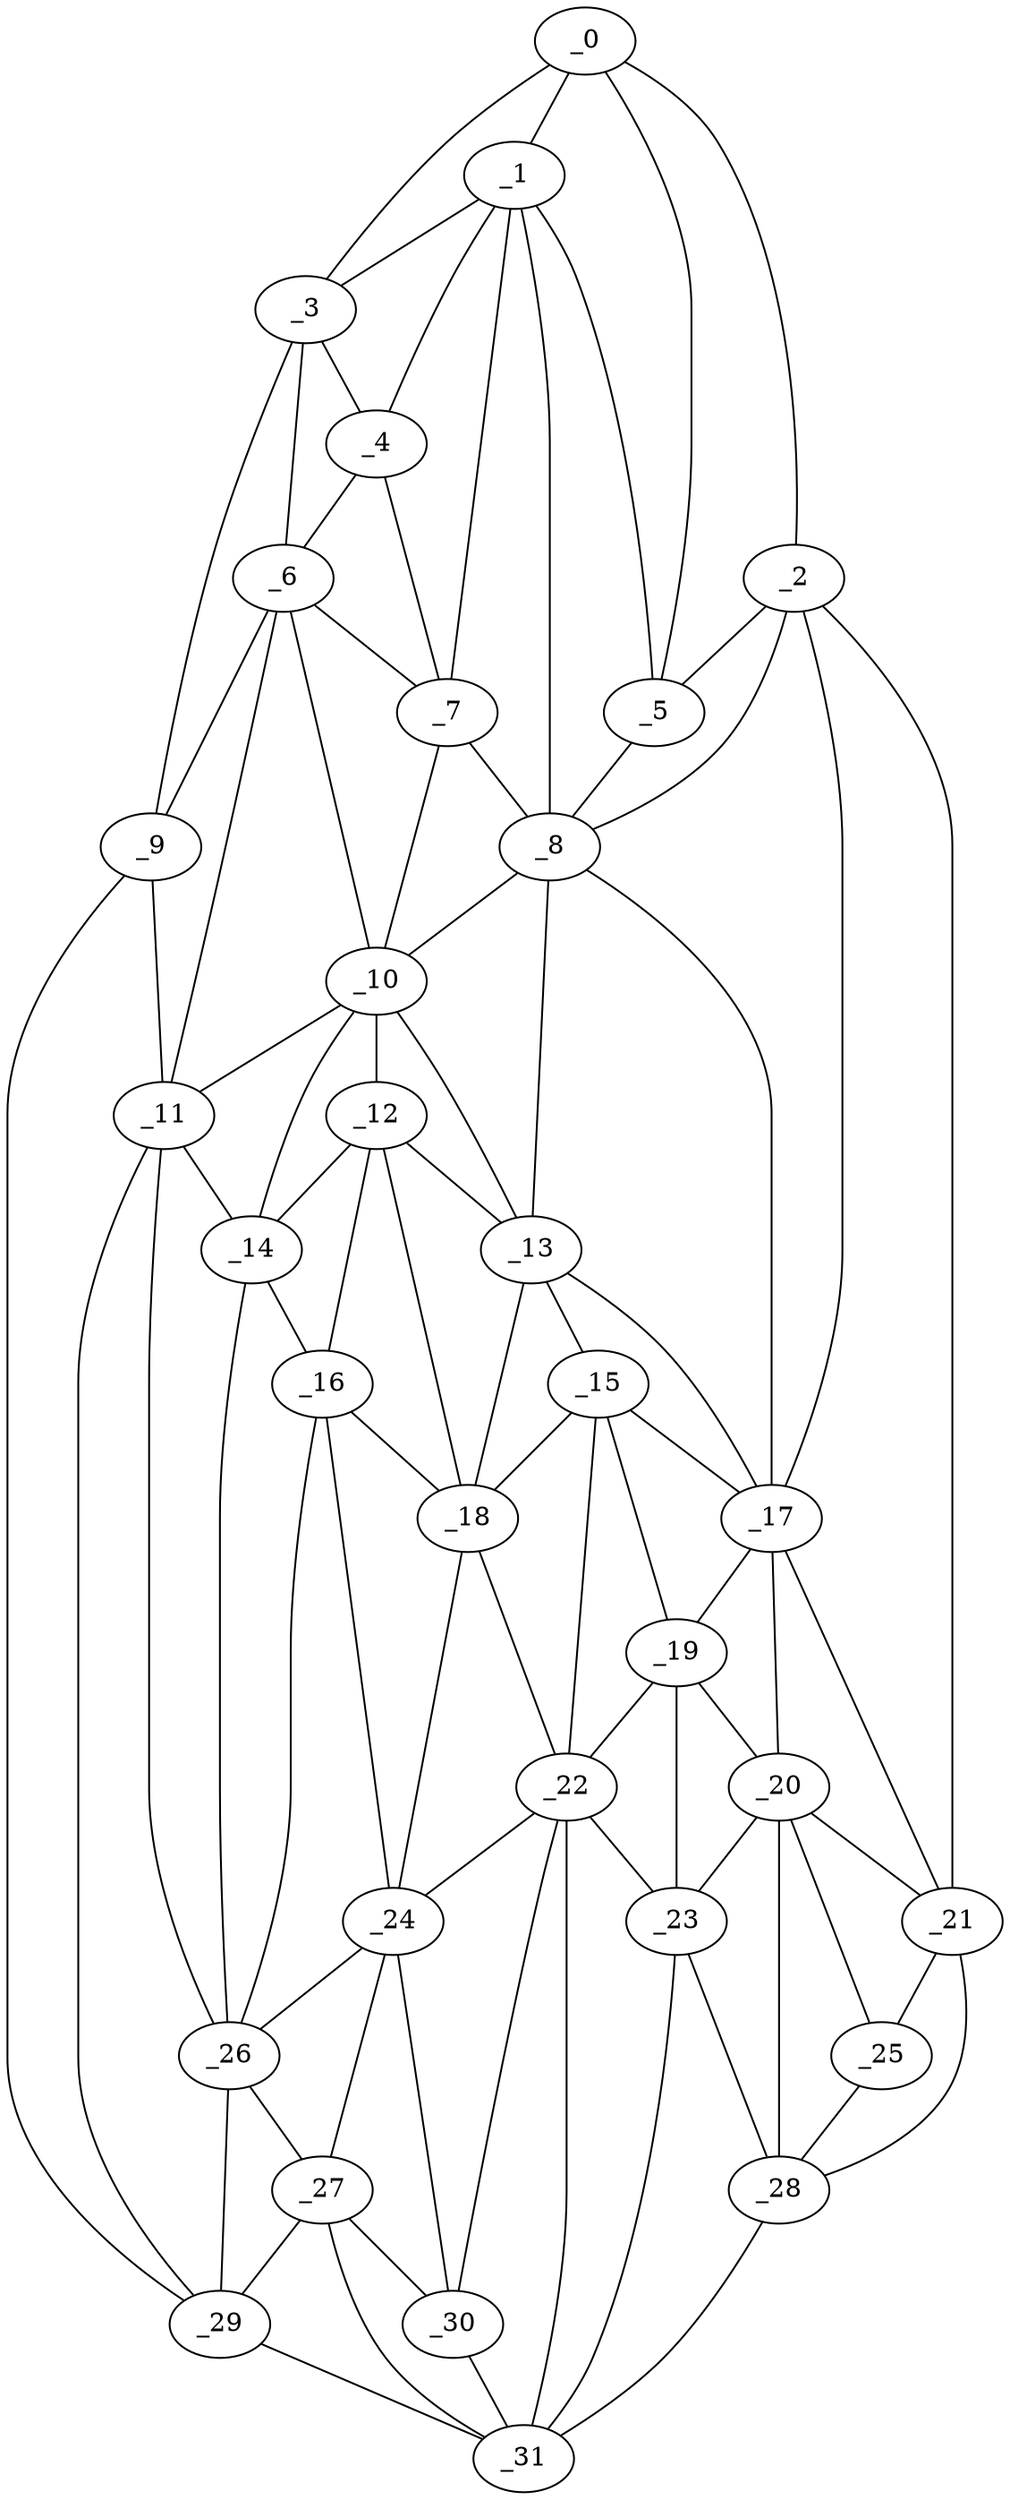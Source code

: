 graph "obj58__150.gxl" {
	_0	 [x=22,
		y=71];
	_1	 [x=23,
		y=66];
	_0 -- _1	 [valence=2];
	_2	 [x=26,
		y=84];
	_0 -- _2	 [valence=1];
	_3	 [x=28,
		y=11];
	_0 -- _3	 [valence=1];
	_5	 [x=30,
		y=76];
	_0 -- _5	 [valence=2];
	_1 -- _3	 [valence=2];
	_4	 [x=30,
		y=41];
	_1 -- _4	 [valence=1];
	_1 -- _5	 [valence=2];
	_7	 [x=42,
		y=46];
	_1 -- _7	 [valence=1];
	_8	 [x=42,
		y=75];
	_1 -- _8	 [valence=2];
	_2 -- _5	 [valence=2];
	_2 -- _8	 [valence=2];
	_17	 [x=81,
		y=97];
	_2 -- _17	 [valence=1];
	_21	 [x=91,
		y=109];
	_2 -- _21	 [valence=1];
	_3 -- _4	 [valence=2];
	_6	 [x=36,
		y=26];
	_3 -- _6	 [valence=2];
	_9	 [x=49,
		y=7];
	_3 -- _9	 [valence=1];
	_4 -- _6	 [valence=1];
	_4 -- _7	 [valence=2];
	_5 -- _8	 [valence=2];
	_6 -- _7	 [valence=2];
	_6 -- _9	 [valence=1];
	_10	 [x=58,
		y=47];
	_6 -- _10	 [valence=2];
	_11	 [x=62,
		y=14];
	_6 -- _11	 [valence=2];
	_7 -- _8	 [valence=2];
	_7 -- _10	 [valence=2];
	_8 -- _10	 [valence=2];
	_13	 [x=68,
		y=71];
	_8 -- _13	 [valence=1];
	_8 -- _17	 [valence=2];
	_9 -- _11	 [valence=2];
	_29	 [x=105,
		y=16];
	_9 -- _29	 [valence=1];
	_10 -- _11	 [valence=1];
	_12	 [x=63,
		y=47];
	_10 -- _12	 [valence=2];
	_10 -- _13	 [valence=2];
	_14	 [x=72,
		y=39];
	_10 -- _14	 [valence=2];
	_11 -- _14	 [valence=2];
	_26	 [x=95,
		y=28];
	_11 -- _26	 [valence=1];
	_11 -- _29	 [valence=2];
	_12 -- _13	 [valence=2];
	_12 -- _14	 [valence=2];
	_16	 [x=81,
		y=48];
	_12 -- _16	 [valence=1];
	_18	 [x=83,
		y=65];
	_12 -- _18	 [valence=2];
	_15	 [x=76,
		y=77];
	_13 -- _15	 [valence=1];
	_13 -- _17	 [valence=2];
	_13 -- _18	 [valence=2];
	_14 -- _16	 [valence=2];
	_14 -- _26	 [valence=1];
	_15 -- _17	 [valence=2];
	_15 -- _18	 [valence=2];
	_19	 [x=83,
		y=84];
	_15 -- _19	 [valence=2];
	_22	 [x=92,
		y=71];
	_15 -- _22	 [valence=2];
	_16 -- _18	 [valence=2];
	_24	 [x=93,
		y=46];
	_16 -- _24	 [valence=2];
	_16 -- _26	 [valence=2];
	_17 -- _19	 [valence=2];
	_20	 [x=89,
		y=98];
	_17 -- _20	 [valence=1];
	_17 -- _21	 [valence=1];
	_18 -- _22	 [valence=2];
	_18 -- _24	 [valence=2];
	_19 -- _20	 [valence=2];
	_19 -- _22	 [valence=2];
	_23	 [x=92,
		y=81];
	_19 -- _23	 [valence=1];
	_20 -- _21	 [valence=2];
	_20 -- _23	 [valence=2];
	_25	 [x=93,
		y=104];
	_20 -- _25	 [valence=2];
	_28	 [x=102,
		y=93];
	_20 -- _28	 [valence=1];
	_21 -- _25	 [valence=1];
	_21 -- _28	 [valence=1];
	_22 -- _23	 [valence=2];
	_22 -- _24	 [valence=2];
	_30	 [x=106,
		y=68];
	_22 -- _30	 [valence=2];
	_31	 [x=109,
		y=74];
	_22 -- _31	 [valence=1];
	_23 -- _28	 [valence=2];
	_23 -- _31	 [valence=2];
	_24 -- _26	 [valence=2];
	_27	 [x=102,
		y=41];
	_24 -- _27	 [valence=2];
	_24 -- _30	 [valence=2];
	_25 -- _28	 [valence=2];
	_26 -- _27	 [valence=2];
	_26 -- _29	 [valence=2];
	_27 -- _29	 [valence=2];
	_27 -- _30	 [valence=2];
	_27 -- _31	 [valence=1];
	_28 -- _31	 [valence=1];
	_29 -- _31	 [valence=1];
	_30 -- _31	 [valence=2];
}
